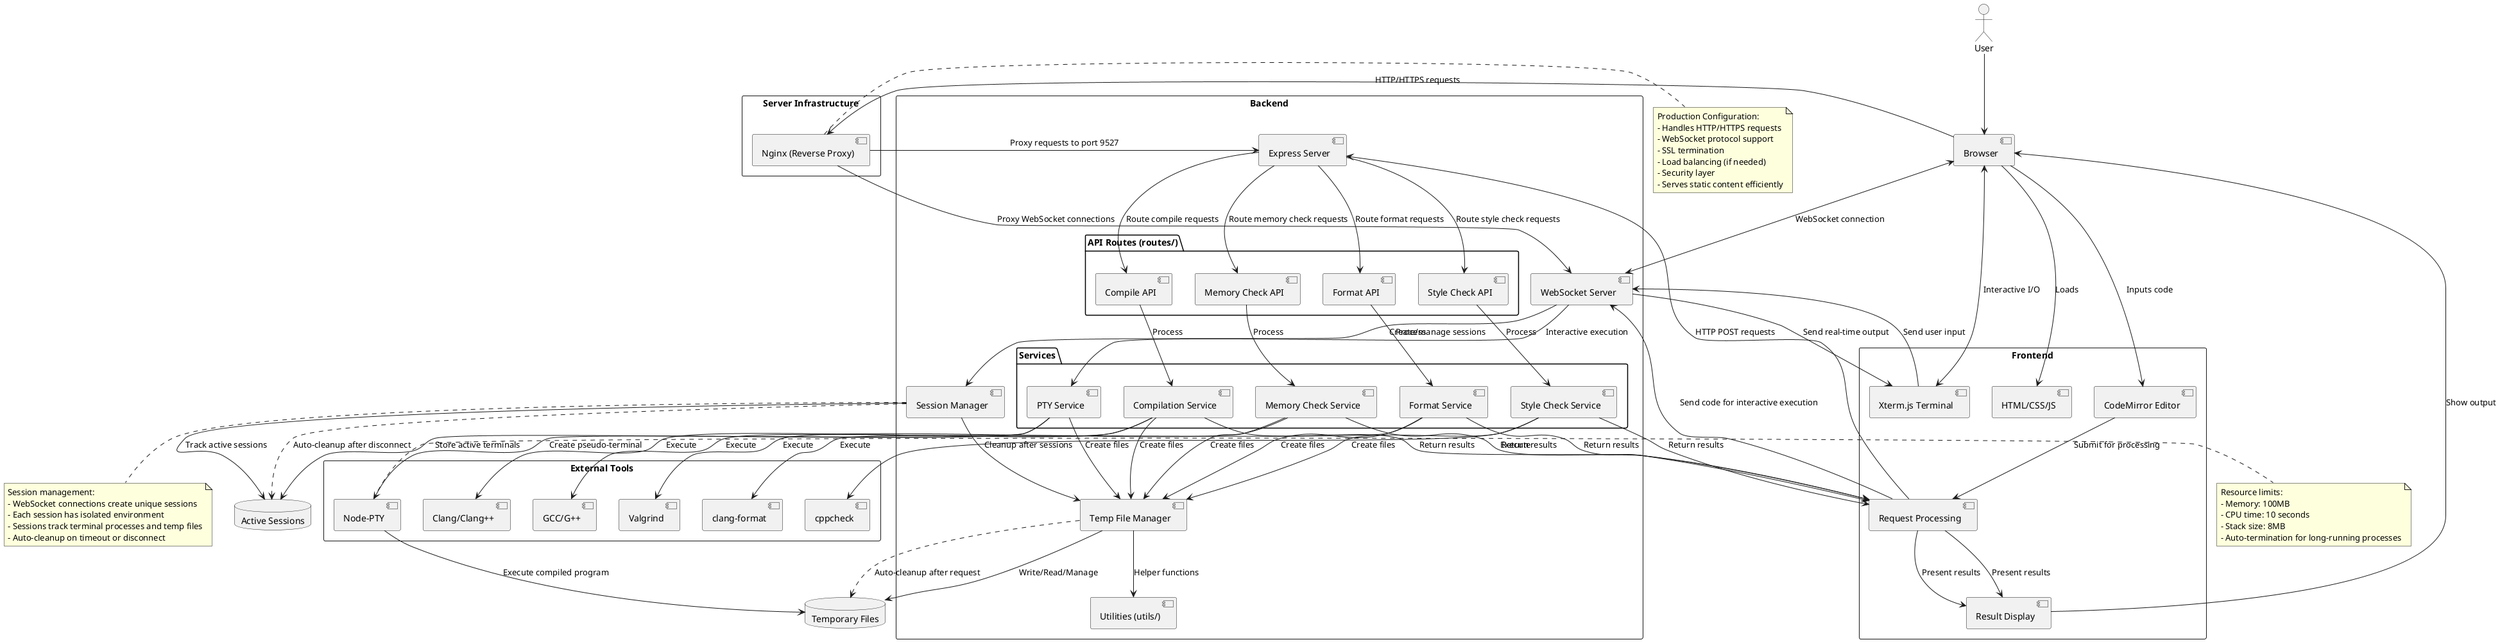 @startuml Architecture

' Define actors and components
actor "User" as User
component "Browser" as Browser

rectangle "Frontend" {
  component "HTML/CSS/JS" as StaticFiles
  component "CodeMirror Editor" as Editor
  component "Xterm.js Terminal" as Terminal
  component "Result Display" as Display
  component "Request Processing" as FrontProc
}

rectangle "Backend" {
  component "Express Server" as Express
  component "WebSocket Server" as WSServer
  
  package "API Routes (routes/)" {
    component "Compile API" as CompileAPI
    component "Memory Check API" as MemcheckAPI
    component "Format API" as FormatAPI
    component "Style Check API" as StyleAPI
  }
  
  package "Services" {
    component "Compilation Service" as CompileService
    component "Memory Check Service" as MemcheckService
    component "Format Service" as FormatService
    component "Style Check Service" as StyleService
    component "PTY Service" as PTYService
  }
  
  component "Temp File Manager" as TempMgr
  component "Session Manager" as SessionMgr
  component "Utilities (utils/)" as Utils
}

rectangle "External Tools" {
  component "GCC/G++" as GCC
  component "Clang/Clang++" as Clang
  component "Valgrind" as Valgrind
  component "clang-format" as ClangFormat
  component "cppcheck" as Cppcheck
  component "Node-PTY" as NodePTY
}

rectangle "Server Infrastructure" {
  component "Nginx (Reverse Proxy)" as Nginx
}

database "Temporary Files" as TempFiles
database "Active Sessions" as Sessions

' Define relationships
User --> Browser
Browser --> StaticFiles : Loads
Browser --> Editor : Inputs code
Browser <--> Terminal : Interactive I/O

' Frontend connections
Editor --> FrontProc : Submit for processing
FrontProc --> Express : HTTP POST requests
FrontProc --> WSServer : Send code for interactive execution
FrontProc --> Display : Present results

' Nginx connections
Browser --> Nginx : HTTP/HTTPS requests
Browser <--> WSServer : WebSocket connection
Nginx --> Express : Proxy requests to port 9527
Nginx --> WSServer : Proxy WebSocket connections

' Backend routing
Express --> CompileAPI : Route compile requests
Express --> MemcheckAPI : Route memory check requests
Express --> FormatAPI : Route format requests
Express --> StyleAPI : Route style check requests

' API to Service connections
CompileAPI --> CompileService : Process
MemcheckAPI --> MemcheckService : Process
FormatAPI --> FormatService : Process
StyleAPI --> StyleService : Process

' Service connections
CompileService --> TempMgr : Create files
MemcheckService --> TempMgr : Create files
FormatService --> TempMgr : Create files
StyleService --> TempMgr : Create files
PTYService --> TempMgr : Create files

' External tool connections
CompileService --> GCC : Execute
CompileService --> Clang : Execute
MemcheckService --> Valgrind : Execute
FormatService --> ClangFormat : Execute
StyleService --> Cppcheck : Execute

' File and session management
TempMgr --> TempFiles : Write/Read/Manage
TempMgr --> Utils : Helper functions
SessionMgr --> Sessions : Track active sessions
SessionMgr --> TempMgr : Cleanup after sessions
TempMgr ..> TempFiles : Auto-cleanup after request
SessionMgr ..> Sessions : Auto-cleanup after disconnect

' WebSocket and PTY connections
WSServer --> SessionMgr : Create/manage sessions
WSServer --> PTYService : Interactive execution
PTYService --> NodePTY : Create pseudo-terminal
PTYService --> Sessions : Store active terminals
NodePTY --> TempFiles : Execute compiled program
WSServer --> Terminal : Send real-time output
Terminal --> WSServer : Send user input

' Results
CompileService --> FrontProc : Return results
MemcheckService --> FrontProc : Return results
FormatService --> FrontProc : Return results
StyleService --> FrontProc : Return results
FrontProc --> Display : Present results
Display --> Browser : Show output

' Resource limits note
note right of NodePTY
  Resource limits:
  - Memory: 100MB
  - CPU time: 10 seconds
  - Stack size: 8MB
  - Auto-termination for long-running processes
end note

' Session management note
note bottom of SessionMgr
  Session management:
  - WebSocket connections create unique sessions
  - Each session has isolated environment
  - Sessions track terminal processes and temp files
  - Auto-cleanup on timeout or disconnect
end note

' Nginx note
note right of Nginx
  Production Configuration:
  - Handles HTTP/HTTPS requests
  - WebSocket protocol support
  - SSL termination
  - Load balancing (if needed)
  - Security layer
  - Serves static content efficiently
end note

@enduml
